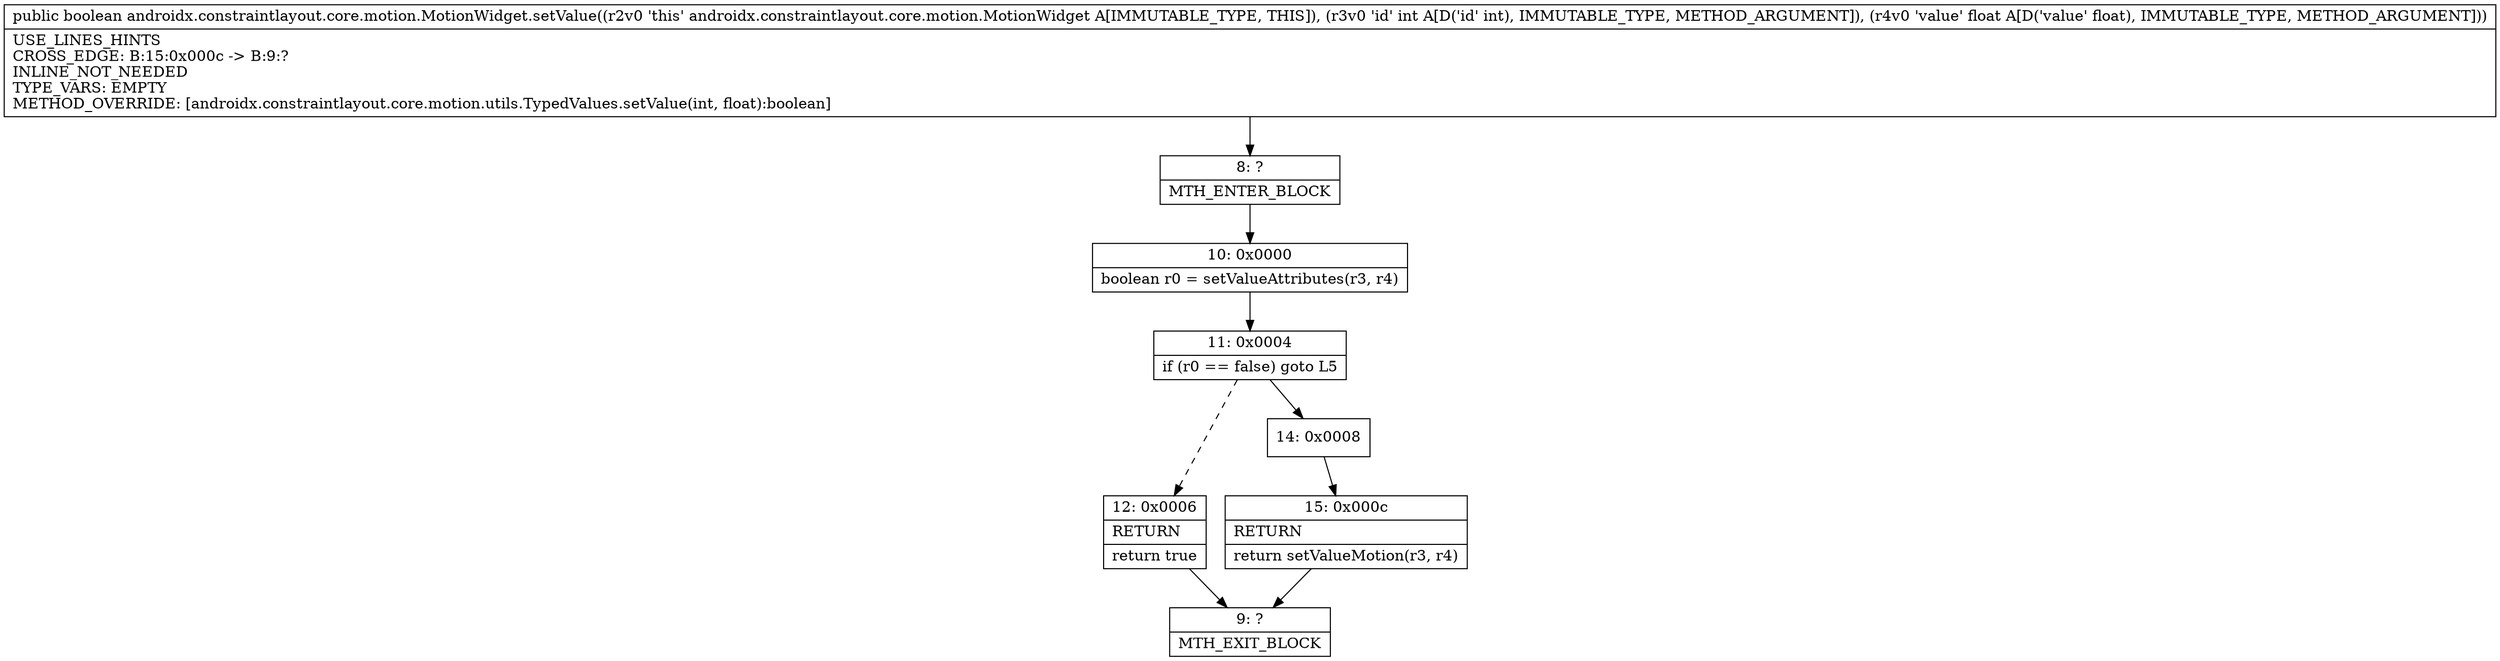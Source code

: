 digraph "CFG forandroidx.constraintlayout.core.motion.MotionWidget.setValue(IF)Z" {
Node_8 [shape=record,label="{8\:\ ?|MTH_ENTER_BLOCK\l}"];
Node_10 [shape=record,label="{10\:\ 0x0000|boolean r0 = setValueAttributes(r3, r4)\l}"];
Node_11 [shape=record,label="{11\:\ 0x0004|if (r0 == false) goto L5\l}"];
Node_12 [shape=record,label="{12\:\ 0x0006|RETURN\l|return true\l}"];
Node_9 [shape=record,label="{9\:\ ?|MTH_EXIT_BLOCK\l}"];
Node_14 [shape=record,label="{14\:\ 0x0008}"];
Node_15 [shape=record,label="{15\:\ 0x000c|RETURN\l|return setValueMotion(r3, r4)\l}"];
MethodNode[shape=record,label="{public boolean androidx.constraintlayout.core.motion.MotionWidget.setValue((r2v0 'this' androidx.constraintlayout.core.motion.MotionWidget A[IMMUTABLE_TYPE, THIS]), (r3v0 'id' int A[D('id' int), IMMUTABLE_TYPE, METHOD_ARGUMENT]), (r4v0 'value' float A[D('value' float), IMMUTABLE_TYPE, METHOD_ARGUMENT]))  | USE_LINES_HINTS\lCROSS_EDGE: B:15:0x000c \-\> B:9:?\lINLINE_NOT_NEEDED\lTYPE_VARS: EMPTY\lMETHOD_OVERRIDE: [androidx.constraintlayout.core.motion.utils.TypedValues.setValue(int, float):boolean]\l}"];
MethodNode -> Node_8;Node_8 -> Node_10;
Node_10 -> Node_11;
Node_11 -> Node_12[style=dashed];
Node_11 -> Node_14;
Node_12 -> Node_9;
Node_14 -> Node_15;
Node_15 -> Node_9;
}

